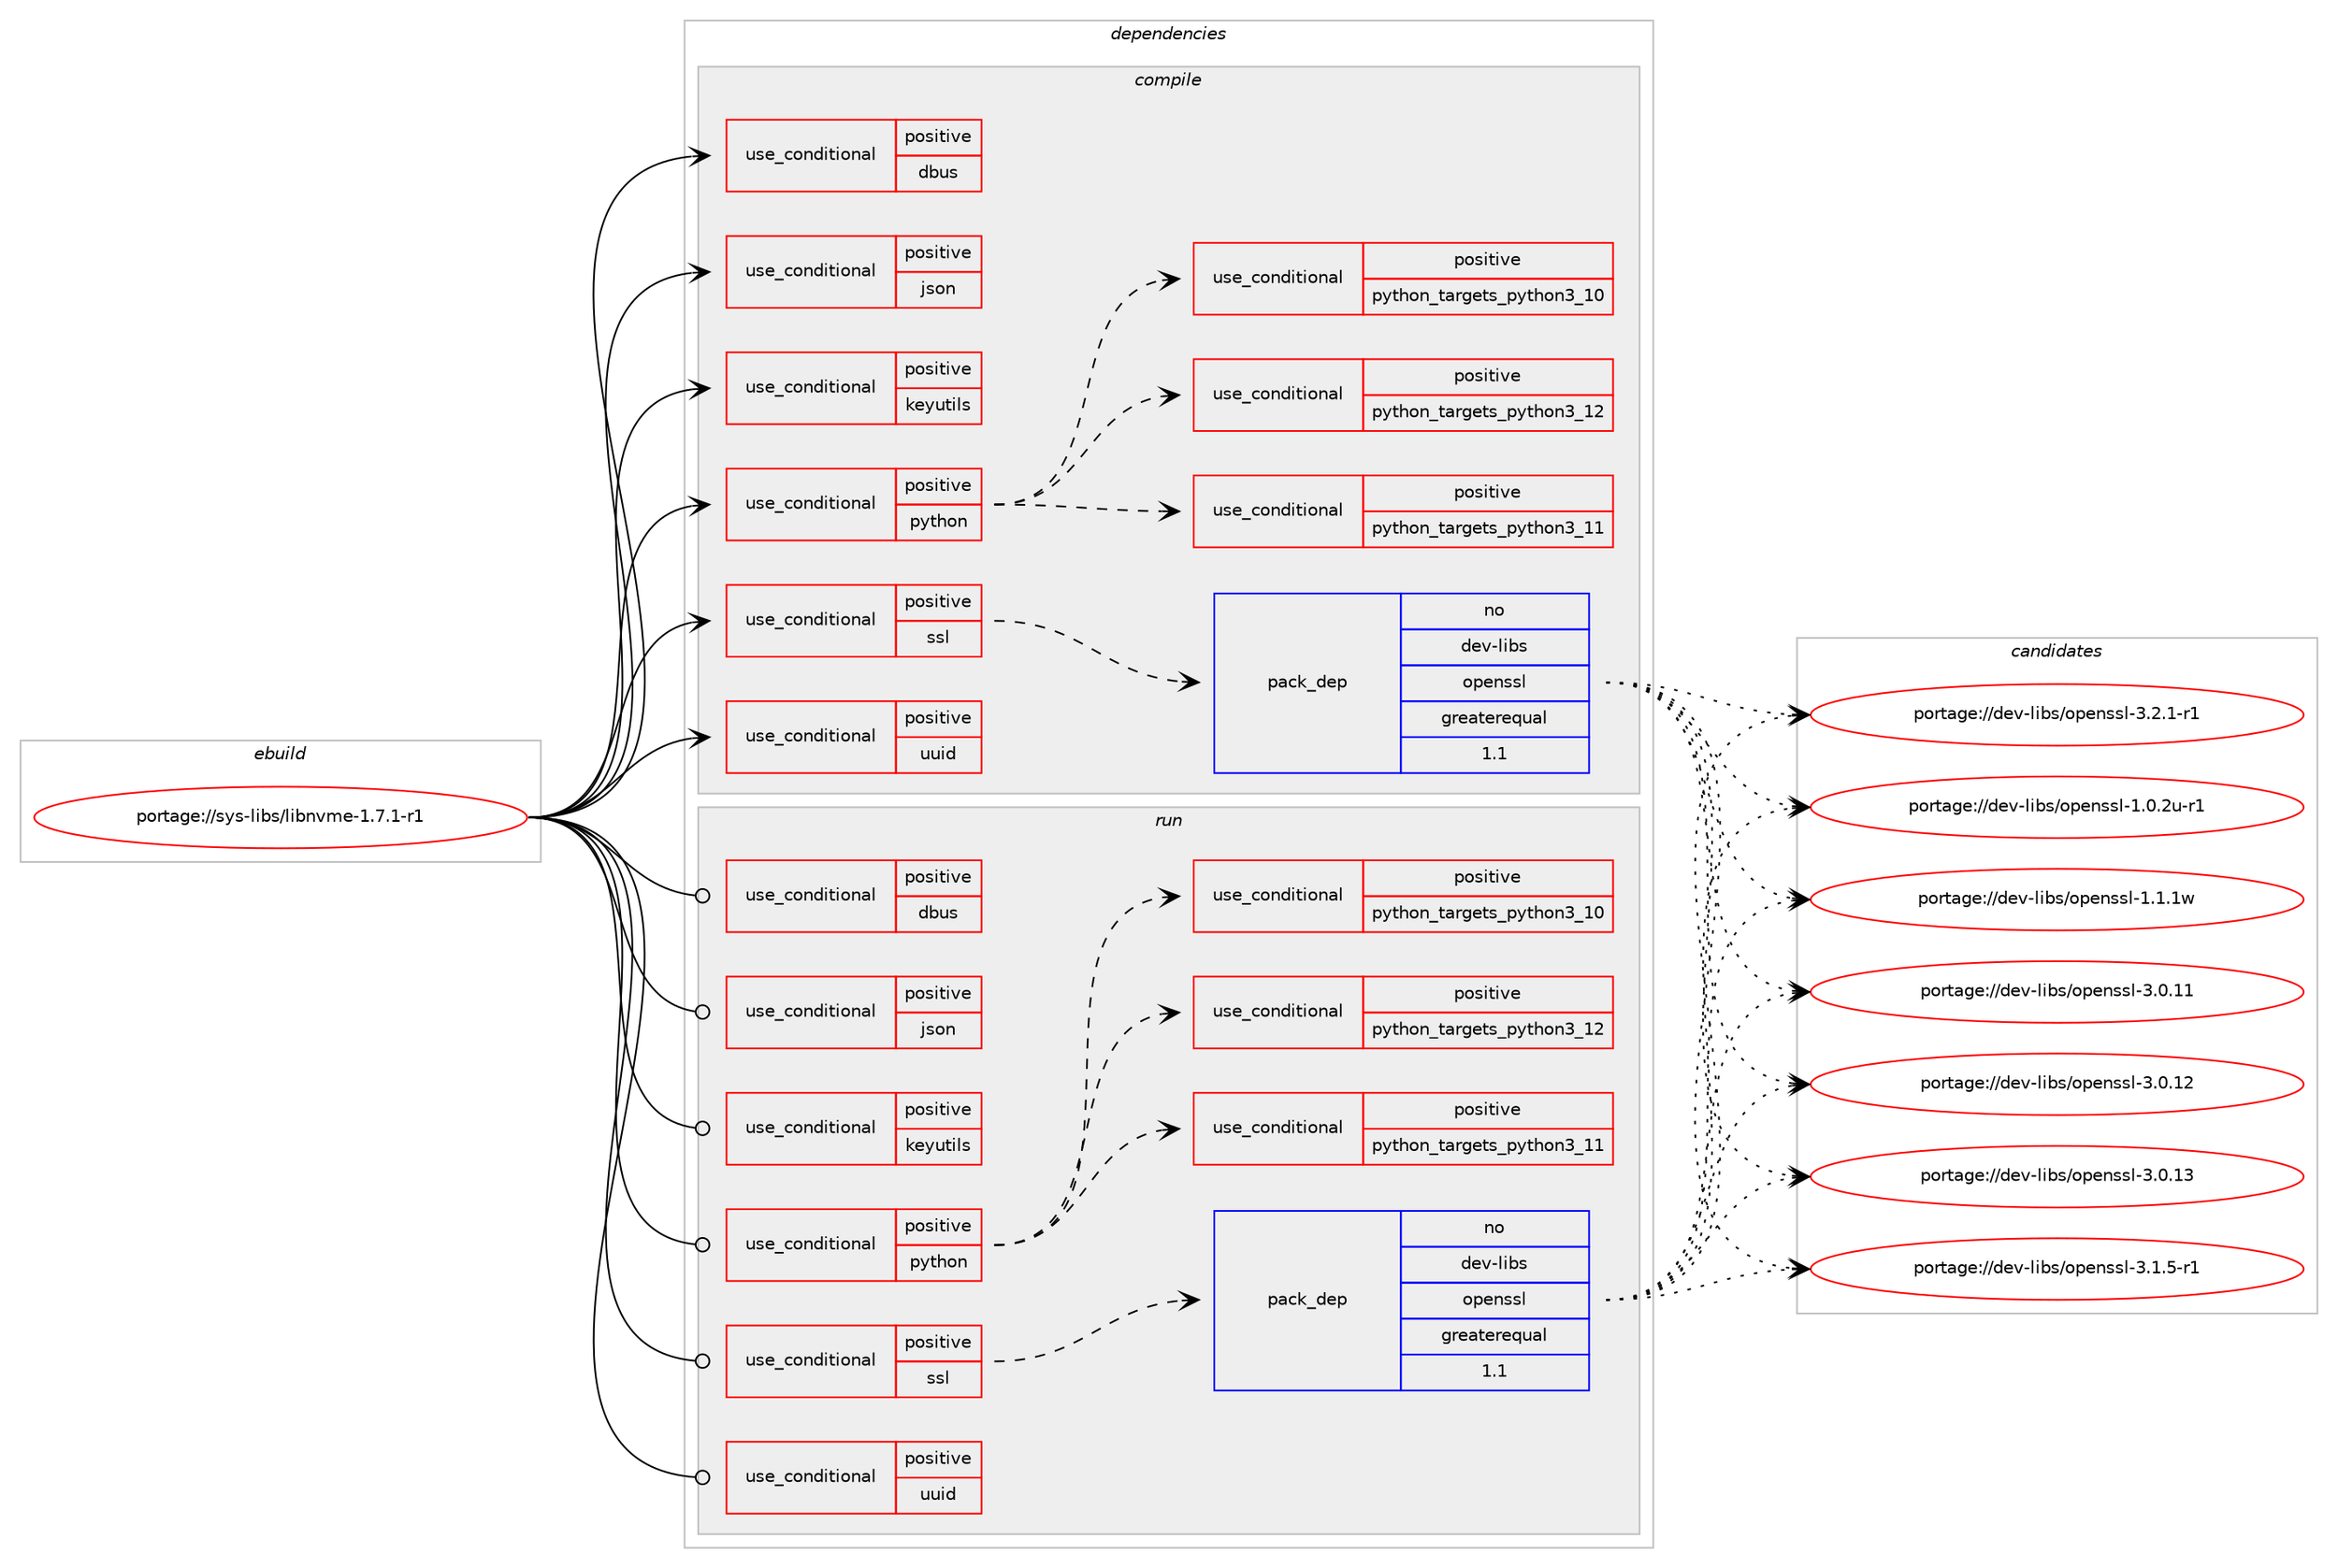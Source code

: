 digraph prolog {

# *************
# Graph options
# *************

newrank=true;
concentrate=true;
compound=true;
graph [rankdir=LR,fontname=Helvetica,fontsize=10,ranksep=1.5];#, ranksep=2.5, nodesep=0.2];
edge  [arrowhead=vee];
node  [fontname=Helvetica,fontsize=10];

# **********
# The ebuild
# **********

subgraph cluster_leftcol {
color=gray;
rank=same;
label=<<i>ebuild</i>>;
id [label="portage://sys-libs/libnvme-1.7.1-r1", color=red, width=4, href="../sys-libs/libnvme-1.7.1-r1.svg"];
}

# ****************
# The dependencies
# ****************

subgraph cluster_midcol {
color=gray;
label=<<i>dependencies</i>>;
subgraph cluster_compile {
fillcolor="#eeeeee";
style=filled;
label=<<i>compile</i>>;
subgraph cond13136 {
dependency18955 [label=<<TABLE BORDER="0" CELLBORDER="1" CELLSPACING="0" CELLPADDING="4"><TR><TD ROWSPAN="3" CELLPADDING="10">use_conditional</TD></TR><TR><TD>positive</TD></TR><TR><TD>dbus</TD></TR></TABLE>>, shape=none, color=red];
# *** BEGIN UNKNOWN DEPENDENCY TYPE (TODO) ***
# dependency18955 -> package_dependency(portage://sys-libs/libnvme-1.7.1-r1,install,no,sys-apps,dbus,none,[,,],any_same_slot,[])
# *** END UNKNOWN DEPENDENCY TYPE (TODO) ***

}
id:e -> dependency18955:w [weight=20,style="solid",arrowhead="vee"];
subgraph cond13137 {
dependency18956 [label=<<TABLE BORDER="0" CELLBORDER="1" CELLSPACING="0" CELLPADDING="4"><TR><TD ROWSPAN="3" CELLPADDING="10">use_conditional</TD></TR><TR><TD>positive</TD></TR><TR><TD>json</TD></TR></TABLE>>, shape=none, color=red];
# *** BEGIN UNKNOWN DEPENDENCY TYPE (TODO) ***
# dependency18956 -> package_dependency(portage://sys-libs/libnvme-1.7.1-r1,install,no,dev-libs,json-c,none,[,,],any_same_slot,[])
# *** END UNKNOWN DEPENDENCY TYPE (TODO) ***

}
id:e -> dependency18956:w [weight=20,style="solid",arrowhead="vee"];
subgraph cond13138 {
dependency18957 [label=<<TABLE BORDER="0" CELLBORDER="1" CELLSPACING="0" CELLPADDING="4"><TR><TD ROWSPAN="3" CELLPADDING="10">use_conditional</TD></TR><TR><TD>positive</TD></TR><TR><TD>keyutils</TD></TR></TABLE>>, shape=none, color=red];
# *** BEGIN UNKNOWN DEPENDENCY TYPE (TODO) ***
# dependency18957 -> package_dependency(portage://sys-libs/libnvme-1.7.1-r1,install,no,sys-apps,keyutils,none,[,,],any_same_slot,[])
# *** END UNKNOWN DEPENDENCY TYPE (TODO) ***

}
id:e -> dependency18957:w [weight=20,style="solid",arrowhead="vee"];
subgraph cond13139 {
dependency18958 [label=<<TABLE BORDER="0" CELLBORDER="1" CELLSPACING="0" CELLPADDING="4"><TR><TD ROWSPAN="3" CELLPADDING="10">use_conditional</TD></TR><TR><TD>positive</TD></TR><TR><TD>python</TD></TR></TABLE>>, shape=none, color=red];
subgraph cond13140 {
dependency18959 [label=<<TABLE BORDER="0" CELLBORDER="1" CELLSPACING="0" CELLPADDING="4"><TR><TD ROWSPAN="3" CELLPADDING="10">use_conditional</TD></TR><TR><TD>positive</TD></TR><TR><TD>python_targets_python3_10</TD></TR></TABLE>>, shape=none, color=red];
# *** BEGIN UNKNOWN DEPENDENCY TYPE (TODO) ***
# dependency18959 -> package_dependency(portage://sys-libs/libnvme-1.7.1-r1,install,no,dev-lang,python,none,[,,],[slot(3.10)],[])
# *** END UNKNOWN DEPENDENCY TYPE (TODO) ***

}
dependency18958:e -> dependency18959:w [weight=20,style="dashed",arrowhead="vee"];
subgraph cond13141 {
dependency18960 [label=<<TABLE BORDER="0" CELLBORDER="1" CELLSPACING="0" CELLPADDING="4"><TR><TD ROWSPAN="3" CELLPADDING="10">use_conditional</TD></TR><TR><TD>positive</TD></TR><TR><TD>python_targets_python3_11</TD></TR></TABLE>>, shape=none, color=red];
# *** BEGIN UNKNOWN DEPENDENCY TYPE (TODO) ***
# dependency18960 -> package_dependency(portage://sys-libs/libnvme-1.7.1-r1,install,no,dev-lang,python,none,[,,],[slot(3.11)],[])
# *** END UNKNOWN DEPENDENCY TYPE (TODO) ***

}
dependency18958:e -> dependency18960:w [weight=20,style="dashed",arrowhead="vee"];
subgraph cond13142 {
dependency18961 [label=<<TABLE BORDER="0" CELLBORDER="1" CELLSPACING="0" CELLPADDING="4"><TR><TD ROWSPAN="3" CELLPADDING="10">use_conditional</TD></TR><TR><TD>positive</TD></TR><TR><TD>python_targets_python3_12</TD></TR></TABLE>>, shape=none, color=red];
# *** BEGIN UNKNOWN DEPENDENCY TYPE (TODO) ***
# dependency18961 -> package_dependency(portage://sys-libs/libnvme-1.7.1-r1,install,no,dev-lang,python,none,[,,],[slot(3.12)],[])
# *** END UNKNOWN DEPENDENCY TYPE (TODO) ***

}
dependency18958:e -> dependency18961:w [weight=20,style="dashed",arrowhead="vee"];
}
id:e -> dependency18958:w [weight=20,style="solid",arrowhead="vee"];
subgraph cond13143 {
dependency18962 [label=<<TABLE BORDER="0" CELLBORDER="1" CELLSPACING="0" CELLPADDING="4"><TR><TD ROWSPAN="3" CELLPADDING="10">use_conditional</TD></TR><TR><TD>positive</TD></TR><TR><TD>ssl</TD></TR></TABLE>>, shape=none, color=red];
subgraph pack5650 {
dependency18963 [label=<<TABLE BORDER="0" CELLBORDER="1" CELLSPACING="0" CELLPADDING="4" WIDTH="220"><TR><TD ROWSPAN="6" CELLPADDING="30">pack_dep</TD></TR><TR><TD WIDTH="110">no</TD></TR><TR><TD>dev-libs</TD></TR><TR><TD>openssl</TD></TR><TR><TD>greaterequal</TD></TR><TR><TD>1.1</TD></TR></TABLE>>, shape=none, color=blue];
}
dependency18962:e -> dependency18963:w [weight=20,style="dashed",arrowhead="vee"];
}
id:e -> dependency18962:w [weight=20,style="solid",arrowhead="vee"];
subgraph cond13144 {
dependency18964 [label=<<TABLE BORDER="0" CELLBORDER="1" CELLSPACING="0" CELLPADDING="4"><TR><TD ROWSPAN="3" CELLPADDING="10">use_conditional</TD></TR><TR><TD>positive</TD></TR><TR><TD>uuid</TD></TR></TABLE>>, shape=none, color=red];
# *** BEGIN UNKNOWN DEPENDENCY TYPE (TODO) ***
# dependency18964 -> package_dependency(portage://sys-libs/libnvme-1.7.1-r1,install,no,sys-apps,util-linux,none,[,,],any_same_slot,[])
# *** END UNKNOWN DEPENDENCY TYPE (TODO) ***

}
id:e -> dependency18964:w [weight=20,style="solid",arrowhead="vee"];
}
subgraph cluster_compileandrun {
fillcolor="#eeeeee";
style=filled;
label=<<i>compile and run</i>>;
}
subgraph cluster_run {
fillcolor="#eeeeee";
style=filled;
label=<<i>run</i>>;
subgraph cond13145 {
dependency18965 [label=<<TABLE BORDER="0" CELLBORDER="1" CELLSPACING="0" CELLPADDING="4"><TR><TD ROWSPAN="3" CELLPADDING="10">use_conditional</TD></TR><TR><TD>positive</TD></TR><TR><TD>dbus</TD></TR></TABLE>>, shape=none, color=red];
# *** BEGIN UNKNOWN DEPENDENCY TYPE (TODO) ***
# dependency18965 -> package_dependency(portage://sys-libs/libnvme-1.7.1-r1,run,no,sys-apps,dbus,none,[,,],any_same_slot,[])
# *** END UNKNOWN DEPENDENCY TYPE (TODO) ***

}
id:e -> dependency18965:w [weight=20,style="solid",arrowhead="odot"];
subgraph cond13146 {
dependency18966 [label=<<TABLE BORDER="0" CELLBORDER="1" CELLSPACING="0" CELLPADDING="4"><TR><TD ROWSPAN="3" CELLPADDING="10">use_conditional</TD></TR><TR><TD>positive</TD></TR><TR><TD>json</TD></TR></TABLE>>, shape=none, color=red];
# *** BEGIN UNKNOWN DEPENDENCY TYPE (TODO) ***
# dependency18966 -> package_dependency(portage://sys-libs/libnvme-1.7.1-r1,run,no,dev-libs,json-c,none,[,,],any_same_slot,[])
# *** END UNKNOWN DEPENDENCY TYPE (TODO) ***

}
id:e -> dependency18966:w [weight=20,style="solid",arrowhead="odot"];
subgraph cond13147 {
dependency18967 [label=<<TABLE BORDER="0" CELLBORDER="1" CELLSPACING="0" CELLPADDING="4"><TR><TD ROWSPAN="3" CELLPADDING="10">use_conditional</TD></TR><TR><TD>positive</TD></TR><TR><TD>keyutils</TD></TR></TABLE>>, shape=none, color=red];
# *** BEGIN UNKNOWN DEPENDENCY TYPE (TODO) ***
# dependency18967 -> package_dependency(portage://sys-libs/libnvme-1.7.1-r1,run,no,sys-apps,keyutils,none,[,,],any_same_slot,[])
# *** END UNKNOWN DEPENDENCY TYPE (TODO) ***

}
id:e -> dependency18967:w [weight=20,style="solid",arrowhead="odot"];
subgraph cond13148 {
dependency18968 [label=<<TABLE BORDER="0" CELLBORDER="1" CELLSPACING="0" CELLPADDING="4"><TR><TD ROWSPAN="3" CELLPADDING="10">use_conditional</TD></TR><TR><TD>positive</TD></TR><TR><TD>python</TD></TR></TABLE>>, shape=none, color=red];
subgraph cond13149 {
dependency18969 [label=<<TABLE BORDER="0" CELLBORDER="1" CELLSPACING="0" CELLPADDING="4"><TR><TD ROWSPAN="3" CELLPADDING="10">use_conditional</TD></TR><TR><TD>positive</TD></TR><TR><TD>python_targets_python3_10</TD></TR></TABLE>>, shape=none, color=red];
# *** BEGIN UNKNOWN DEPENDENCY TYPE (TODO) ***
# dependency18969 -> package_dependency(portage://sys-libs/libnvme-1.7.1-r1,run,no,dev-lang,python,none,[,,],[slot(3.10)],[])
# *** END UNKNOWN DEPENDENCY TYPE (TODO) ***

}
dependency18968:e -> dependency18969:w [weight=20,style="dashed",arrowhead="vee"];
subgraph cond13150 {
dependency18970 [label=<<TABLE BORDER="0" CELLBORDER="1" CELLSPACING="0" CELLPADDING="4"><TR><TD ROWSPAN="3" CELLPADDING="10">use_conditional</TD></TR><TR><TD>positive</TD></TR><TR><TD>python_targets_python3_11</TD></TR></TABLE>>, shape=none, color=red];
# *** BEGIN UNKNOWN DEPENDENCY TYPE (TODO) ***
# dependency18970 -> package_dependency(portage://sys-libs/libnvme-1.7.1-r1,run,no,dev-lang,python,none,[,,],[slot(3.11)],[])
# *** END UNKNOWN DEPENDENCY TYPE (TODO) ***

}
dependency18968:e -> dependency18970:w [weight=20,style="dashed",arrowhead="vee"];
subgraph cond13151 {
dependency18971 [label=<<TABLE BORDER="0" CELLBORDER="1" CELLSPACING="0" CELLPADDING="4"><TR><TD ROWSPAN="3" CELLPADDING="10">use_conditional</TD></TR><TR><TD>positive</TD></TR><TR><TD>python_targets_python3_12</TD></TR></TABLE>>, shape=none, color=red];
# *** BEGIN UNKNOWN DEPENDENCY TYPE (TODO) ***
# dependency18971 -> package_dependency(portage://sys-libs/libnvme-1.7.1-r1,run,no,dev-lang,python,none,[,,],[slot(3.12)],[])
# *** END UNKNOWN DEPENDENCY TYPE (TODO) ***

}
dependency18968:e -> dependency18971:w [weight=20,style="dashed",arrowhead="vee"];
}
id:e -> dependency18968:w [weight=20,style="solid",arrowhead="odot"];
subgraph cond13152 {
dependency18972 [label=<<TABLE BORDER="0" CELLBORDER="1" CELLSPACING="0" CELLPADDING="4"><TR><TD ROWSPAN="3" CELLPADDING="10">use_conditional</TD></TR><TR><TD>positive</TD></TR><TR><TD>ssl</TD></TR></TABLE>>, shape=none, color=red];
subgraph pack5651 {
dependency18973 [label=<<TABLE BORDER="0" CELLBORDER="1" CELLSPACING="0" CELLPADDING="4" WIDTH="220"><TR><TD ROWSPAN="6" CELLPADDING="30">pack_dep</TD></TR><TR><TD WIDTH="110">no</TD></TR><TR><TD>dev-libs</TD></TR><TR><TD>openssl</TD></TR><TR><TD>greaterequal</TD></TR><TR><TD>1.1</TD></TR></TABLE>>, shape=none, color=blue];
}
dependency18972:e -> dependency18973:w [weight=20,style="dashed",arrowhead="vee"];
}
id:e -> dependency18972:w [weight=20,style="solid",arrowhead="odot"];
subgraph cond13153 {
dependency18974 [label=<<TABLE BORDER="0" CELLBORDER="1" CELLSPACING="0" CELLPADDING="4"><TR><TD ROWSPAN="3" CELLPADDING="10">use_conditional</TD></TR><TR><TD>positive</TD></TR><TR><TD>uuid</TD></TR></TABLE>>, shape=none, color=red];
# *** BEGIN UNKNOWN DEPENDENCY TYPE (TODO) ***
# dependency18974 -> package_dependency(portage://sys-libs/libnvme-1.7.1-r1,run,no,sys-apps,util-linux,none,[,,],any_same_slot,[])
# *** END UNKNOWN DEPENDENCY TYPE (TODO) ***

}
id:e -> dependency18974:w [weight=20,style="solid",arrowhead="odot"];
}
}

# **************
# The candidates
# **************

subgraph cluster_choices {
rank=same;
color=gray;
label=<<i>candidates</i>>;

subgraph choice5650 {
color=black;
nodesep=1;
choice1001011184510810598115471111121011101151151084549464846501174511449 [label="portage://dev-libs/openssl-1.0.2u-r1", color=red, width=4,href="../dev-libs/openssl-1.0.2u-r1.svg"];
choice100101118451081059811547111112101110115115108454946494649119 [label="portage://dev-libs/openssl-1.1.1w", color=red, width=4,href="../dev-libs/openssl-1.1.1w.svg"];
choice10010111845108105981154711111210111011511510845514648464949 [label="portage://dev-libs/openssl-3.0.11", color=red, width=4,href="../dev-libs/openssl-3.0.11.svg"];
choice10010111845108105981154711111210111011511510845514648464950 [label="portage://dev-libs/openssl-3.0.12", color=red, width=4,href="../dev-libs/openssl-3.0.12.svg"];
choice10010111845108105981154711111210111011511510845514648464951 [label="portage://dev-libs/openssl-3.0.13", color=red, width=4,href="../dev-libs/openssl-3.0.13.svg"];
choice1001011184510810598115471111121011101151151084551464946534511449 [label="portage://dev-libs/openssl-3.1.5-r1", color=red, width=4,href="../dev-libs/openssl-3.1.5-r1.svg"];
choice1001011184510810598115471111121011101151151084551465046494511449 [label="portage://dev-libs/openssl-3.2.1-r1", color=red, width=4,href="../dev-libs/openssl-3.2.1-r1.svg"];
dependency18963:e -> choice1001011184510810598115471111121011101151151084549464846501174511449:w [style=dotted,weight="100"];
dependency18963:e -> choice100101118451081059811547111112101110115115108454946494649119:w [style=dotted,weight="100"];
dependency18963:e -> choice10010111845108105981154711111210111011511510845514648464949:w [style=dotted,weight="100"];
dependency18963:e -> choice10010111845108105981154711111210111011511510845514648464950:w [style=dotted,weight="100"];
dependency18963:e -> choice10010111845108105981154711111210111011511510845514648464951:w [style=dotted,weight="100"];
dependency18963:e -> choice1001011184510810598115471111121011101151151084551464946534511449:w [style=dotted,weight="100"];
dependency18963:e -> choice1001011184510810598115471111121011101151151084551465046494511449:w [style=dotted,weight="100"];
}
subgraph choice5651 {
color=black;
nodesep=1;
choice1001011184510810598115471111121011101151151084549464846501174511449 [label="portage://dev-libs/openssl-1.0.2u-r1", color=red, width=4,href="../dev-libs/openssl-1.0.2u-r1.svg"];
choice100101118451081059811547111112101110115115108454946494649119 [label="portage://dev-libs/openssl-1.1.1w", color=red, width=4,href="../dev-libs/openssl-1.1.1w.svg"];
choice10010111845108105981154711111210111011511510845514648464949 [label="portage://dev-libs/openssl-3.0.11", color=red, width=4,href="../dev-libs/openssl-3.0.11.svg"];
choice10010111845108105981154711111210111011511510845514648464950 [label="portage://dev-libs/openssl-3.0.12", color=red, width=4,href="../dev-libs/openssl-3.0.12.svg"];
choice10010111845108105981154711111210111011511510845514648464951 [label="portage://dev-libs/openssl-3.0.13", color=red, width=4,href="../dev-libs/openssl-3.0.13.svg"];
choice1001011184510810598115471111121011101151151084551464946534511449 [label="portage://dev-libs/openssl-3.1.5-r1", color=red, width=4,href="../dev-libs/openssl-3.1.5-r1.svg"];
choice1001011184510810598115471111121011101151151084551465046494511449 [label="portage://dev-libs/openssl-3.2.1-r1", color=red, width=4,href="../dev-libs/openssl-3.2.1-r1.svg"];
dependency18973:e -> choice1001011184510810598115471111121011101151151084549464846501174511449:w [style=dotted,weight="100"];
dependency18973:e -> choice100101118451081059811547111112101110115115108454946494649119:w [style=dotted,weight="100"];
dependency18973:e -> choice10010111845108105981154711111210111011511510845514648464949:w [style=dotted,weight="100"];
dependency18973:e -> choice10010111845108105981154711111210111011511510845514648464950:w [style=dotted,weight="100"];
dependency18973:e -> choice10010111845108105981154711111210111011511510845514648464951:w [style=dotted,weight="100"];
dependency18973:e -> choice1001011184510810598115471111121011101151151084551464946534511449:w [style=dotted,weight="100"];
dependency18973:e -> choice1001011184510810598115471111121011101151151084551465046494511449:w [style=dotted,weight="100"];
}
}

}

